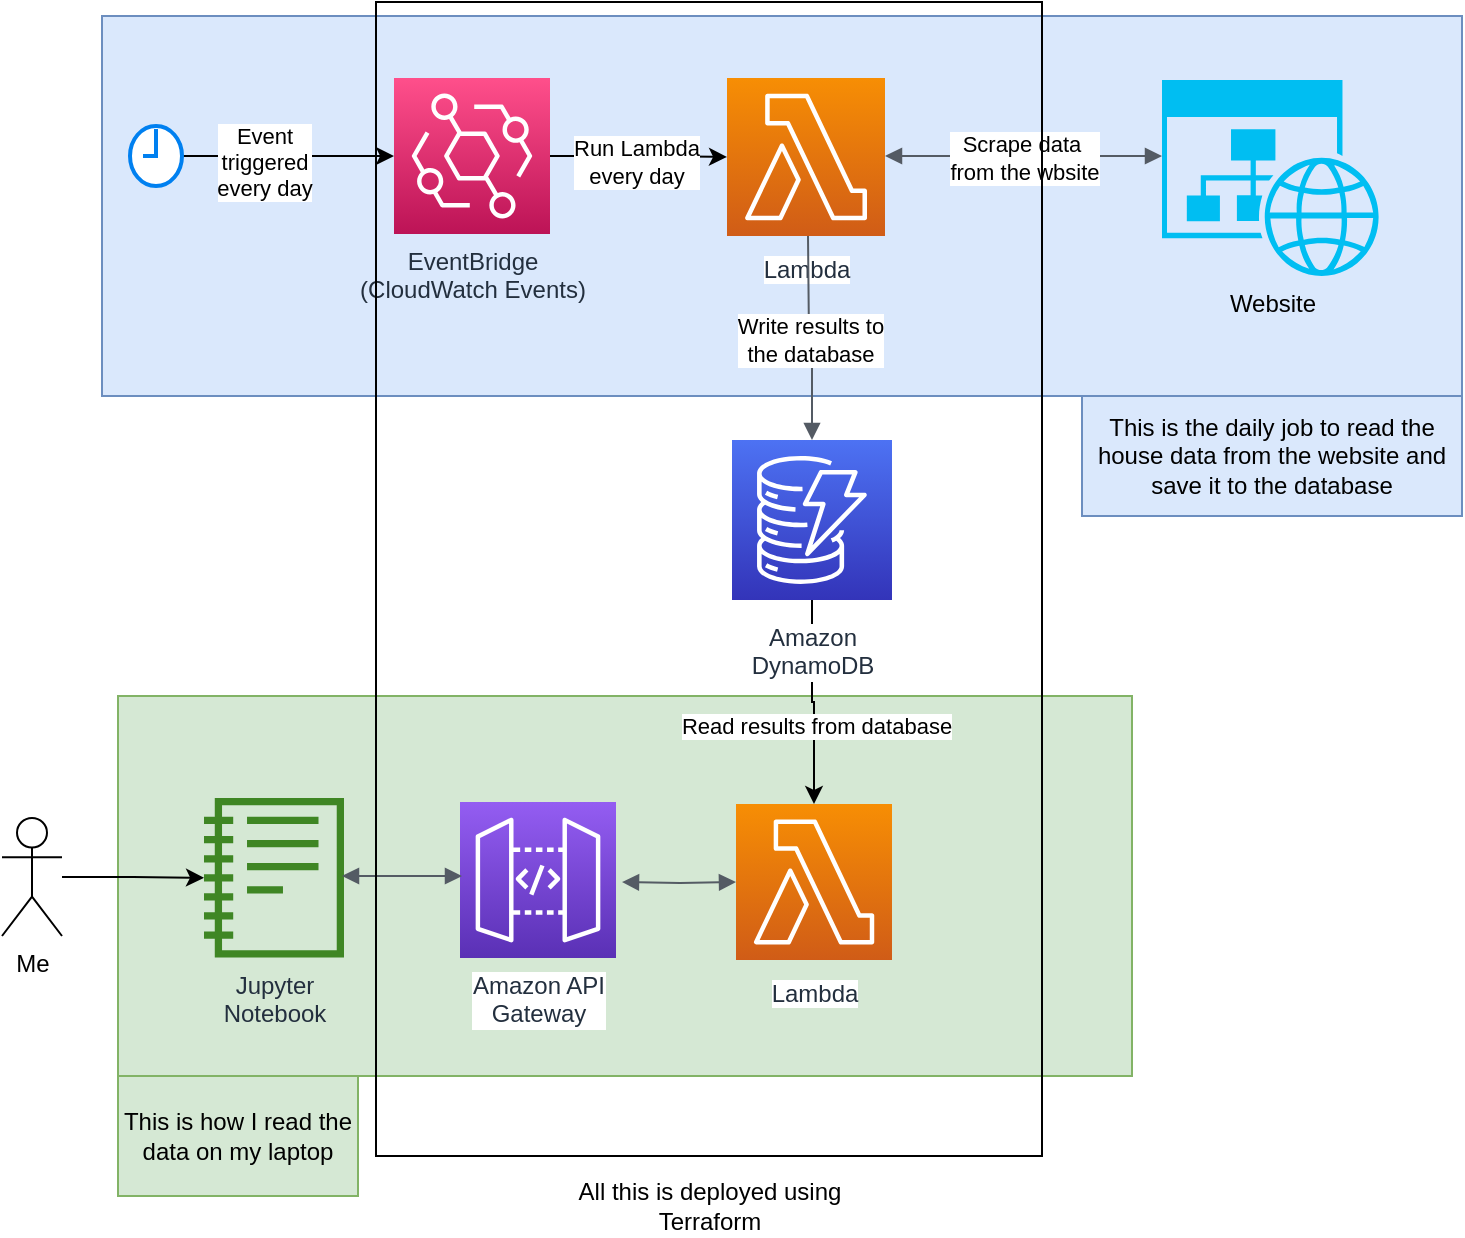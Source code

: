 <mxfile version="20.3.0" type="device"><diagram id="Ht1M8jgEwFfnCIfOTk4-" name="Page-1"><mxGraphModel dx="1422" dy="857" grid="1" gridSize="10" guides="1" tooltips="1" connect="1" arrows="1" fold="1" page="1" pageScale="1" pageWidth="1169" pageHeight="827" math="0" shadow="0"><root><mxCell id="0"/><mxCell id="1" parent="0"/><mxCell id="EbYA7CtAlFaFLqSK7m_9-31" value="" style="rounded=0;whiteSpace=wrap;html=1;fillColor=#d5e8d4;strokeColor=#82b366;" vertex="1" parent="1"><mxGeometry x="60" y="350" width="507" height="190" as="geometry"/></mxCell><mxCell id="EbYA7CtAlFaFLqSK7m_9-17" value="" style="rounded=0;whiteSpace=wrap;html=1;fillColor=#dae8fc;strokeColor=#6c8ebf;" vertex="1" parent="1"><mxGeometry x="52" y="10" width="680" height="190" as="geometry"/></mxCell><mxCell id="UEzPUAAOIrF-is8g5C7q-113" value="Lambda" style="outlineConnect=0;fontColor=#232F3E;gradientColor=#F78E04;gradientDirection=north;fillColor=#D05C17;strokeColor=#ffffff;dashed=0;verticalLabelPosition=bottom;verticalAlign=top;align=center;html=1;fontSize=12;fontStyle=0;aspect=fixed;shape=mxgraph.aws4.resourceIcon;resIcon=mxgraph.aws4.lambda;labelBackgroundColor=#ffffff;spacingTop=3;" parent="1" vertex="1"><mxGeometry x="364.5" y="41" width="79" height="79" as="geometry"/></mxCell><mxCell id="UEzPUAAOIrF-is8g5C7q-114" value="Amazon API&lt;br&gt;Gateway&lt;br&gt;" style="outlineConnect=0;fontColor=#232F3E;gradientColor=#945DF2;gradientDirection=north;fillColor=#5A30B5;strokeColor=#ffffff;dashed=0;verticalLabelPosition=bottom;verticalAlign=top;align=center;html=1;fontSize=12;fontStyle=0;aspect=fixed;shape=mxgraph.aws4.resourceIcon;resIcon=mxgraph.aws4.api_gateway;labelBackgroundColor=#ffffff;" parent="1" vertex="1"><mxGeometry x="231" y="403" width="78" height="78" as="geometry"/></mxCell><mxCell id="EbYA7CtAlFaFLqSK7m_9-25" value="" style="edgeStyle=orthogonalEdgeStyle;rounded=0;orthogonalLoop=1;jettySize=auto;html=1;" edge="1" parent="1" source="UEzPUAAOIrF-is8g5C7q-119" target="EbYA7CtAlFaFLqSK7m_9-5"><mxGeometry relative="1" as="geometry"/></mxCell><mxCell id="EbYA7CtAlFaFLqSK7m_9-26" value="Read results from database" style="edgeLabel;html=1;align=center;verticalAlign=middle;resizable=0;points=[];" vertex="1" connectable="0" parent="EbYA7CtAlFaFLqSK7m_9-25"><mxGeometry x="0.243" y="1" relative="1" as="geometry"><mxPoint as="offset"/></mxGeometry></mxCell><mxCell id="UEzPUAAOIrF-is8g5C7q-119" value="Amazon&lt;br&gt;DynamoDB&lt;br&gt;" style="outlineConnect=0;fontColor=#232F3E;gradientColor=#4D72F3;gradientDirection=north;fillColor=#3334B9;strokeColor=#ffffff;dashed=0;verticalLabelPosition=bottom;verticalAlign=top;align=center;html=1;fontSize=12;fontStyle=0;aspect=fixed;shape=mxgraph.aws4.resourceIcon;resIcon=mxgraph.aws4.dynamodb;labelBackgroundColor=#ffffff;spacingTop=5;" parent="1" vertex="1"><mxGeometry x="367" y="222" width="80" height="80" as="geometry"/></mxCell><mxCell id="EbYA7CtAlFaFLqSK7m_9-2" value="Jupyter &lt;br&gt;Notebook" style="sketch=0;outlineConnect=0;fontColor=#232F3E;gradientColor=none;fillColor=#3F8624;strokeColor=none;dashed=0;verticalLabelPosition=bottom;verticalAlign=top;align=center;html=1;fontSize=12;fontStyle=0;aspect=fixed;pointerEvents=1;shape=mxgraph.aws4.notebook;" vertex="1" parent="1"><mxGeometry x="103" y="400.71" width="70" height="80.29" as="geometry"/></mxCell><mxCell id="EbYA7CtAlFaFLqSK7m_9-4" value="Website" style="verticalLabelPosition=bottom;html=1;verticalAlign=top;align=center;strokeColor=none;fillColor=#00BEF2;shape=mxgraph.azure.website_generic;pointerEvents=1;" vertex="1" parent="1"><mxGeometry x="582" y="42" width="110" height="98" as="geometry"/></mxCell><mxCell id="EbYA7CtAlFaFLqSK7m_9-5" value="Lambda" style="outlineConnect=0;fontColor=#232F3E;gradientColor=#F78E04;gradientDirection=north;fillColor=#D05C17;strokeColor=#ffffff;dashed=0;verticalLabelPosition=bottom;verticalAlign=top;align=center;html=1;fontSize=12;fontStyle=0;aspect=fixed;shape=mxgraph.aws4.resourceIcon;resIcon=mxgraph.aws4.lambda;labelBackgroundColor=#ffffff;spacingTop=3;" vertex="1" parent="1"><mxGeometry x="369" y="404" width="78" height="78" as="geometry"/></mxCell><mxCell id="EbYA7CtAlFaFLqSK7m_9-32" value="" style="edgeStyle=orthogonalEdgeStyle;rounded=0;orthogonalLoop=1;jettySize=auto;html=1;" edge="1" parent="1" source="EbYA7CtAlFaFLqSK7m_9-6" target="UEzPUAAOIrF-is8g5C7q-113"><mxGeometry relative="1" as="geometry"/></mxCell><mxCell id="EbYA7CtAlFaFLqSK7m_9-33" value="Run Lambda&lt;br&gt;every day" style="edgeLabel;html=1;align=center;verticalAlign=middle;resizable=0;points=[];" vertex="1" connectable="0" parent="EbYA7CtAlFaFLqSK7m_9-32"><mxGeometry x="-0.238" y="-3" relative="1" as="geometry"><mxPoint x="9" as="offset"/></mxGeometry></mxCell><mxCell id="EbYA7CtAlFaFLqSK7m_9-6" value="EventBridge&lt;br&gt;(CloudWatch Events)&lt;br&gt;" style="sketch=0;points=[[0,0,0],[0.25,0,0],[0.5,0,0],[0.75,0,0],[1,0,0],[0,1,0],[0.25,1,0],[0.5,1,0],[0.75,1,0],[1,1,0],[0,0.25,0],[0,0.5,0],[0,0.75,0],[1,0.25,0],[1,0.5,0],[1,0.75,0]];outlineConnect=0;fontColor=#232F3E;gradientColor=#FF4F8B;gradientDirection=north;fillColor=#BC1356;strokeColor=#ffffff;dashed=0;verticalLabelPosition=bottom;verticalAlign=top;align=center;html=1;fontSize=12;fontStyle=0;aspect=fixed;shape=mxgraph.aws4.resourceIcon;resIcon=mxgraph.aws4.eventbridge;" vertex="1" parent="1"><mxGeometry x="198" y="41" width="78" height="78" as="geometry"/></mxCell><mxCell id="EbYA7CtAlFaFLqSK7m_9-9" value="" style="edgeStyle=orthogonalEdgeStyle;html=1;endArrow=block;elbow=vertical;startArrow=block;startFill=1;endFill=1;strokeColor=#545B64;rounded=0;" edge="1" parent="1" source="UEzPUAAOIrF-is8g5C7q-113"><mxGeometry width="100" relative="1" as="geometry"><mxPoint x="472" y="90" as="sourcePoint"/><mxPoint x="582" y="80" as="targetPoint"/></mxGeometry></mxCell><mxCell id="EbYA7CtAlFaFLqSK7m_9-12" value="Scrape data&amp;nbsp;&lt;br&gt;from the wbsite" style="edgeLabel;html=1;align=center;verticalAlign=middle;resizable=0;points=[];" vertex="1" connectable="0" parent="EbYA7CtAlFaFLqSK7m_9-9"><mxGeometry x="-0.273" y="-5" relative="1" as="geometry"><mxPoint x="19" y="-4" as="offset"/></mxGeometry></mxCell><mxCell id="EbYA7CtAlFaFLqSK7m_9-15" value="Write results to &lt;br&gt;the database" style="edgeStyle=orthogonalEdgeStyle;html=1;endArrow=block;elbow=vertical;startArrow=none;endFill=1;strokeColor=#545B64;rounded=0;" edge="1" parent="1" target="UEzPUAAOIrF-is8g5C7q-119"><mxGeometry width="100" relative="1" as="geometry"><mxPoint x="405" y="120" as="sourcePoint"/><mxPoint x="522" y="170" as="targetPoint"/></mxGeometry></mxCell><mxCell id="EbYA7CtAlFaFLqSK7m_9-19" value="" style="edgeStyle=orthogonalEdgeStyle;html=1;endArrow=block;elbow=vertical;startArrow=block;startFill=1;endFill=1;strokeColor=#545B64;rounded=0;" edge="1" parent="1" target="EbYA7CtAlFaFLqSK7m_9-5"><mxGeometry width="100" relative="1" as="geometry"><mxPoint x="312" y="443" as="sourcePoint"/><mxPoint x="320" y="448.65" as="targetPoint"/></mxGeometry></mxCell><mxCell id="EbYA7CtAlFaFLqSK7m_9-20" value="" style="edgeStyle=orthogonalEdgeStyle;html=1;endArrow=block;elbow=vertical;startArrow=block;startFill=1;endFill=1;strokeColor=#545B64;rounded=0;" edge="1" parent="1"><mxGeometry width="100" relative="1" as="geometry"><mxPoint x="172" y="440" as="sourcePoint"/><mxPoint x="232" y="440" as="targetPoint"/></mxGeometry></mxCell><mxCell id="EbYA7CtAlFaFLqSK7m_9-35" value="" style="edgeStyle=orthogonalEdgeStyle;rounded=0;orthogonalLoop=1;jettySize=auto;html=1;" edge="1" parent="1" source="EbYA7CtAlFaFLqSK7m_9-27" target="EbYA7CtAlFaFLqSK7m_9-6"><mxGeometry relative="1" as="geometry"/></mxCell><mxCell id="EbYA7CtAlFaFLqSK7m_9-36" value="Event &lt;br&gt;triggered&lt;br&gt;every day" style="edgeLabel;html=1;align=center;verticalAlign=middle;resizable=0;points=[];" vertex="1" connectable="0" parent="EbYA7CtAlFaFLqSK7m_9-35"><mxGeometry x="-0.226" y="-3" relative="1" as="geometry"><mxPoint as="offset"/></mxGeometry></mxCell><mxCell id="EbYA7CtAlFaFLqSK7m_9-27" value="" style="html=1;verticalLabelPosition=bottom;align=center;labelBackgroundColor=#ffffff;verticalAlign=top;strokeWidth=2;strokeColor=#0080F0;shadow=0;dashed=0;shape=mxgraph.ios7.icons.clock;" vertex="1" parent="1"><mxGeometry x="66" y="65" width="26" height="30" as="geometry"/></mxCell><mxCell id="EbYA7CtAlFaFLqSK7m_9-40" value="" style="edgeStyle=orthogonalEdgeStyle;rounded=0;orthogonalLoop=1;jettySize=auto;html=1;" edge="1" parent="1" source="EbYA7CtAlFaFLqSK7m_9-29" target="EbYA7CtAlFaFLqSK7m_9-2"><mxGeometry relative="1" as="geometry"/></mxCell><mxCell id="EbYA7CtAlFaFLqSK7m_9-29" value="Me" style="shape=umlActor;verticalLabelPosition=bottom;verticalAlign=top;html=1;outlineConnect=0;" vertex="1" parent="1"><mxGeometry x="2" y="411" width="30" height="59" as="geometry"/></mxCell><mxCell id="EbYA7CtAlFaFLqSK7m_9-41" value="" style="rounded=0;whiteSpace=wrap;html=1;background=grey;fillColor=none;" vertex="1" parent="1"><mxGeometry x="189" y="3" width="333" height="577" as="geometry"/></mxCell><mxCell id="EbYA7CtAlFaFLqSK7m_9-43" value="All this is deployed using Terraform" style="text;html=1;strokeColor=none;fillColor=none;align=center;verticalAlign=middle;whiteSpace=wrap;rounded=0;" vertex="1" parent="1"><mxGeometry x="275.5" y="590" width="160" height="30" as="geometry"/></mxCell><mxCell id="EbYA7CtAlFaFLqSK7m_9-45" value="This is the daily job to read the house data from the website and save it to the database" style="rounded=0;whiteSpace=wrap;html=1;fillColor=#dae8fc;strokeColor=#6c8ebf;" vertex="1" parent="1"><mxGeometry x="542" y="200" width="190" height="60" as="geometry"/></mxCell><mxCell id="EbYA7CtAlFaFLqSK7m_9-46" value="This is how I read the data on my laptop" style="rounded=0;whiteSpace=wrap;html=1;fillColor=#d5e8d4;strokeColor=#82b366;" vertex="1" parent="1"><mxGeometry x="60" y="540" width="120" height="60" as="geometry"/></mxCell></root></mxGraphModel></diagram></mxfile>